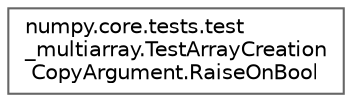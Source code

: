 digraph "Graphical Class Hierarchy"
{
 // LATEX_PDF_SIZE
  bgcolor="transparent";
  edge [fontname=Helvetica,fontsize=10,labelfontname=Helvetica,labelfontsize=10];
  node [fontname=Helvetica,fontsize=10,shape=box,height=0.2,width=0.4];
  rankdir="LR";
  Node0 [id="Node000000",label="numpy.core.tests.test\l_multiarray.TestArrayCreation\lCopyArgument.RaiseOnBool",height=0.2,width=0.4,color="grey40", fillcolor="white", style="filled",URL="$d3/df4/classnumpy_1_1core_1_1tests_1_1test__multiarray_1_1TestArrayCreationCopyArgument_1_1RaiseOnBool.html",tooltip=" "];
}
